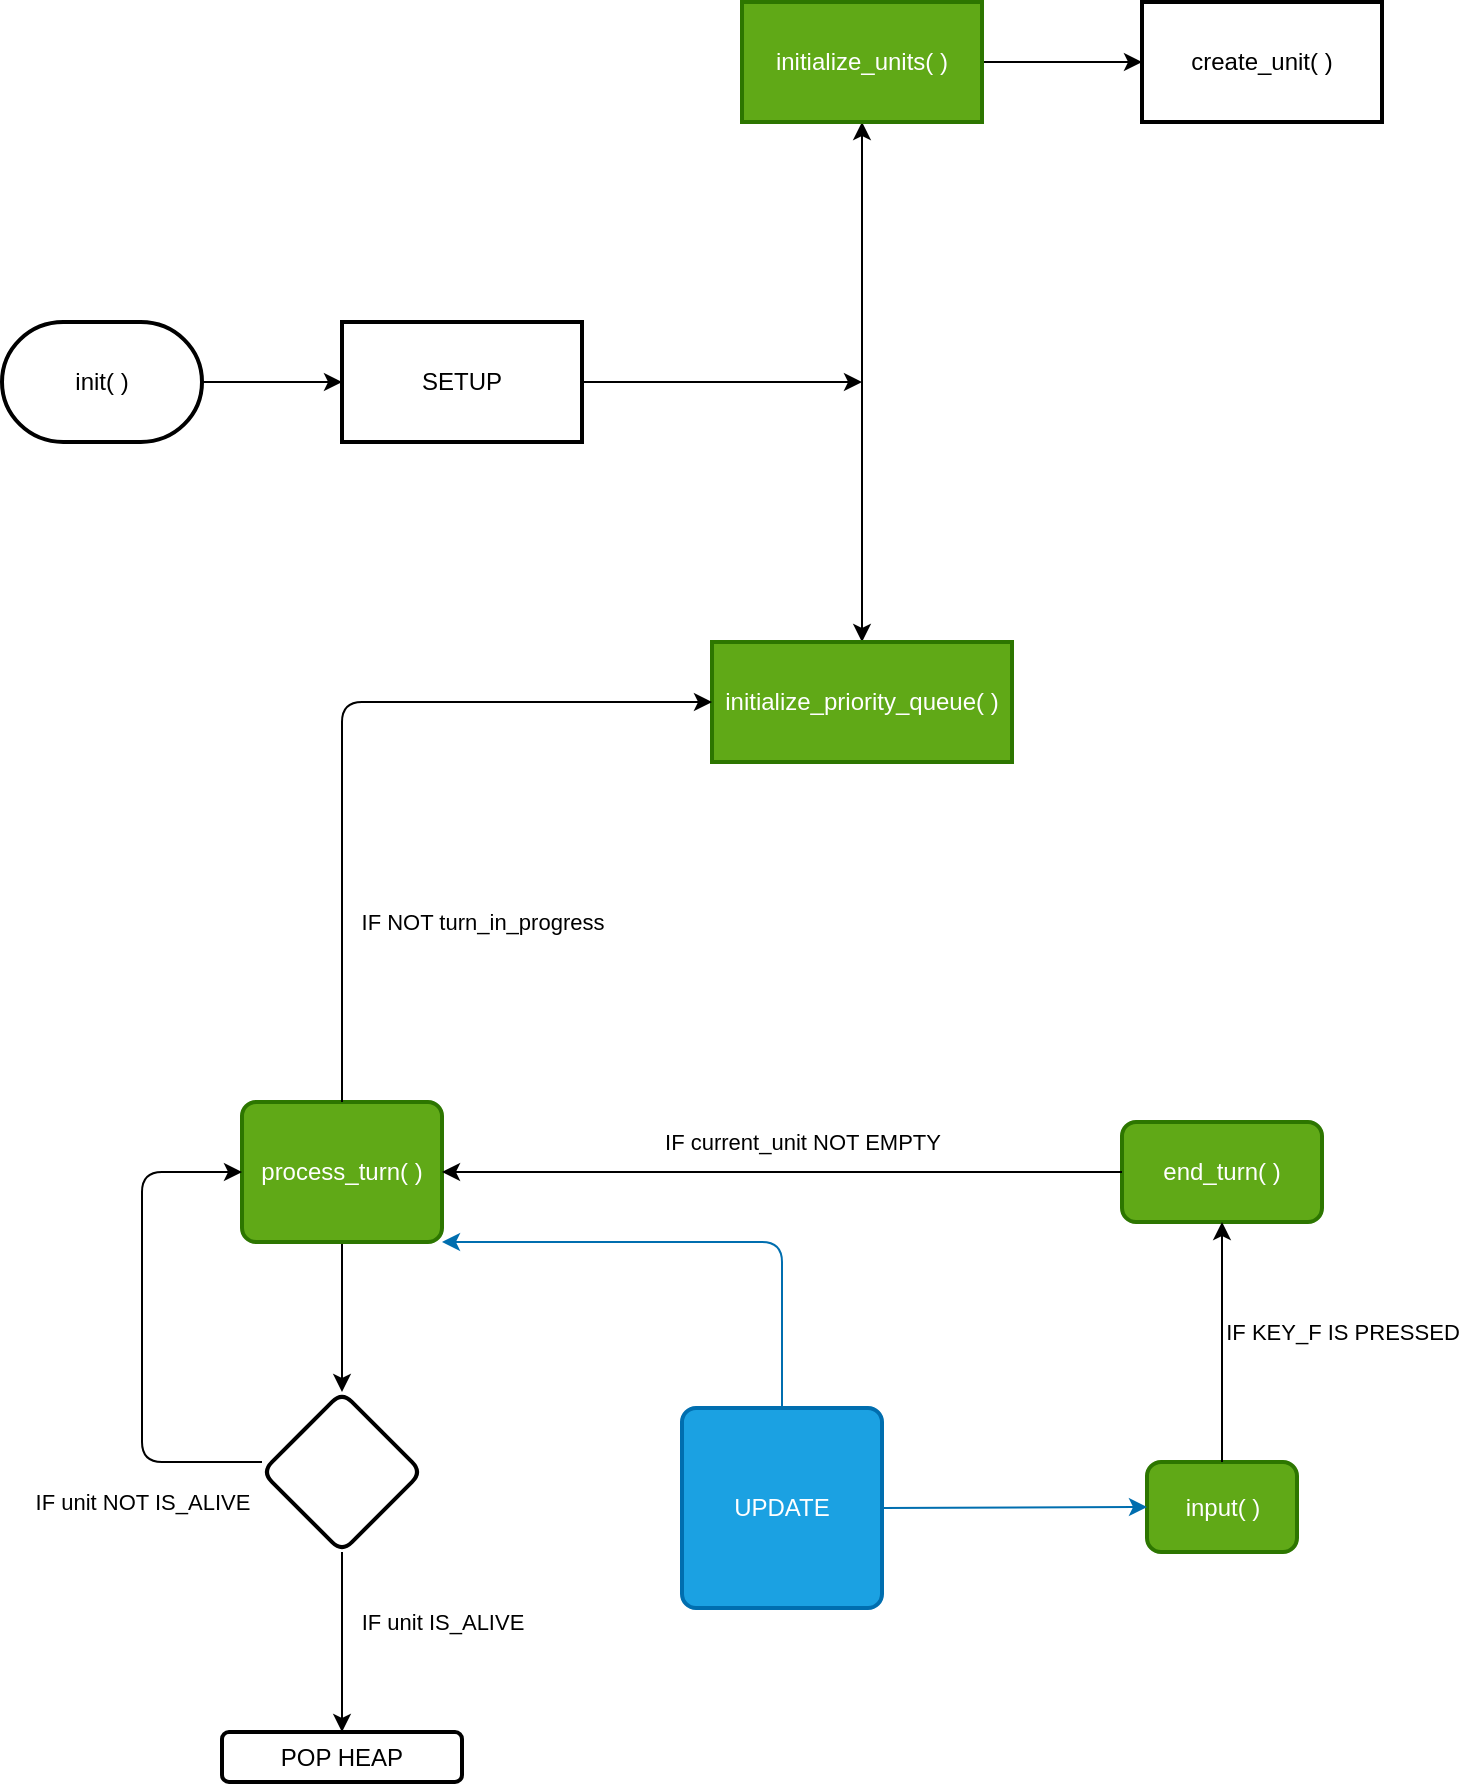 <mxfile>
    <diagram id="tS66b8rojR_kCUCgjMZW" name="Page-1">
        <mxGraphModel dx="455" dy="445" grid="1" gridSize="10" guides="1" tooltips="1" connect="1" arrows="1" fold="1" page="1" pageScale="1" pageWidth="850" pageHeight="1100" math="0" shadow="0">
            <root>
                <mxCell id="0"/>
                <mxCell id="1" parent="0"/>
                <mxCell id="23" value="" style="edgeStyle=none;html=1;" edge="1" parent="1" source="6" target="22">
                    <mxGeometry relative="1" as="geometry"/>
                </mxCell>
                <mxCell id="6" value="init( )" style="strokeWidth=2;html=1;shape=mxgraph.flowchart.terminator;whiteSpace=wrap;" parent="1" vertex="1">
                    <mxGeometry x="10" y="320" width="100" height="60" as="geometry"/>
                </mxCell>
                <mxCell id="25" value="" style="edgeStyle=none;html=1;" edge="1" parent="1" source="22">
                    <mxGeometry relative="1" as="geometry">
                        <mxPoint x="440" y="350" as="targetPoint"/>
                    </mxGeometry>
                </mxCell>
                <mxCell id="22" value="SETUP" style="whiteSpace=wrap;html=1;strokeWidth=2;" vertex="1" parent="1">
                    <mxGeometry x="180" y="320" width="120" height="60" as="geometry"/>
                </mxCell>
                <mxCell id="27" value="" style="edgeStyle=none;html=1;" edge="1" parent="1" target="26">
                    <mxGeometry relative="1" as="geometry">
                        <mxPoint x="440" y="350" as="sourcePoint"/>
                    </mxGeometry>
                </mxCell>
                <mxCell id="29" value="" style="edgeStyle=none;html=1;" edge="1" parent="1" target="28">
                    <mxGeometry relative="1" as="geometry">
                        <mxPoint x="440" y="350" as="sourcePoint"/>
                    </mxGeometry>
                </mxCell>
                <mxCell id="31" value="" style="edgeStyle=none;html=1;" edge="1" parent="1" source="26" target="30">
                    <mxGeometry relative="1" as="geometry"/>
                </mxCell>
                <mxCell id="26" value="initialize_units( )" style="whiteSpace=wrap;html=1;strokeWidth=2;fillColor=#60a917;fontColor=#ffffff;strokeColor=#2D7600;" vertex="1" parent="1">
                    <mxGeometry x="380" y="160" width="120" height="60" as="geometry"/>
                </mxCell>
                <mxCell id="28" value="initialize_priority_queue( )" style="whiteSpace=wrap;html=1;strokeWidth=2;fillColor=#60a917;fontColor=#ffffff;strokeColor=#2D7600;" vertex="1" parent="1">
                    <mxGeometry x="365" y="480" width="150" height="60" as="geometry"/>
                </mxCell>
                <mxCell id="30" value="create_unit( )" style="whiteSpace=wrap;html=1;strokeWidth=2;" vertex="1" parent="1">
                    <mxGeometry x="580" y="160" width="120" height="60" as="geometry"/>
                </mxCell>
                <mxCell id="42" value="" style="edgeStyle=none;html=1;" edge="1" parent="1" source="35" target="41">
                    <mxGeometry relative="1" as="geometry"/>
                </mxCell>
                <mxCell id="35" value="process_turn( )" style="rounded=1;whiteSpace=wrap;html=1;absoluteArcSize=1;arcSize=14;strokeWidth=2;fillColor=#60a917;fontColor=#ffffff;strokeColor=#2D7600;" vertex="1" parent="1">
                    <mxGeometry x="130" y="710" width="100" height="70" as="geometry"/>
                </mxCell>
                <mxCell id="39" style="edgeStyle=none;html=1;entryX=0;entryY=0.5;entryDx=0;entryDy=0;exitX=0.5;exitY=0;exitDx=0;exitDy=0;" edge="1" parent="1" source="35" target="28">
                    <mxGeometry relative="1" as="geometry">
                        <mxPoint x="220" y="620" as="sourcePoint"/>
                        <Array as="points">
                            <mxPoint x="180" y="510"/>
                        </Array>
                    </mxGeometry>
                </mxCell>
                <mxCell id="40" value="IF NOT turn_in_progress" style="edgeLabel;html=1;align=center;verticalAlign=middle;resizable=0;points=[];" vertex="1" connectable="0" parent="39">
                    <mxGeometry x="-0.518" y="-1" relative="1" as="geometry">
                        <mxPoint x="69" y="3" as="offset"/>
                    </mxGeometry>
                </mxCell>
                <mxCell id="44" value="" style="edgeStyle=none;html=1;" edge="1" parent="1" source="41" target="43">
                    <mxGeometry relative="1" as="geometry"/>
                </mxCell>
                <mxCell id="45" value="IF unit IS_ALIVE" style="edgeLabel;html=1;align=center;verticalAlign=middle;resizable=0;points=[];" vertex="1" connectable="0" parent="44">
                    <mxGeometry x="-0.4" y="1" relative="1" as="geometry">
                        <mxPoint x="49" y="8" as="offset"/>
                    </mxGeometry>
                </mxCell>
                <mxCell id="46" style="edgeStyle=none;html=1;exitX=0;exitY=0.438;exitDx=0;exitDy=0;exitPerimeter=0;entryX=0;entryY=0.5;entryDx=0;entryDy=0;" edge="1" parent="1" source="41" target="35">
                    <mxGeometry relative="1" as="geometry">
                        <mxPoint x="80" y="760" as="targetPoint"/>
                        <Array as="points">
                            <mxPoint x="80" y="890"/>
                            <mxPoint x="80" y="745"/>
                        </Array>
                    </mxGeometry>
                </mxCell>
                <mxCell id="47" value="IF unit NOT IS_ALIVE" style="edgeLabel;html=1;align=center;verticalAlign=middle;resizable=0;points=[];" vertex="1" connectable="0" parent="46">
                    <mxGeometry x="0.169" y="-4" relative="1" as="geometry">
                        <mxPoint x="-4" y="109" as="offset"/>
                    </mxGeometry>
                </mxCell>
                <mxCell id="41" value="" style="rhombus;whiteSpace=wrap;html=1;rounded=1;arcSize=14;strokeWidth=2;" vertex="1" parent="1">
                    <mxGeometry x="140" y="855" width="80" height="80" as="geometry"/>
                </mxCell>
                <mxCell id="43" value="POP HEAP" style="whiteSpace=wrap;html=1;rounded=1;arcSize=14;strokeWidth=2;" vertex="1" parent="1">
                    <mxGeometry x="120" y="1025" width="120" height="25" as="geometry"/>
                </mxCell>
                <mxCell id="48" value="end_turn( )" style="rounded=1;whiteSpace=wrap;html=1;absoluteArcSize=1;arcSize=14;strokeWidth=2;fillColor=#60a917;fontColor=#ffffff;strokeColor=#2D7600;" vertex="1" parent="1">
                    <mxGeometry x="570" y="720" width="100" height="50" as="geometry"/>
                </mxCell>
                <mxCell id="51" style="edgeStyle=none;html=1;entryX=1;entryY=0.5;entryDx=0;entryDy=0;exitX=0;exitY=0.5;exitDx=0;exitDy=0;" edge="1" parent="1" source="48" target="35">
                    <mxGeometry relative="1" as="geometry">
                        <mxPoint x="400" y="745" as="sourcePoint"/>
                    </mxGeometry>
                </mxCell>
                <mxCell id="52" value="IF current_unit NOT EMPTY" style="edgeLabel;html=1;align=center;verticalAlign=middle;resizable=0;points=[];" vertex="1" connectable="0" parent="51">
                    <mxGeometry x="-0.112" relative="1" as="geometry">
                        <mxPoint x="-9" y="-15" as="offset"/>
                    </mxGeometry>
                </mxCell>
                <mxCell id="53" value="input( )" style="rounded=1;whiteSpace=wrap;html=1;absoluteArcSize=1;arcSize=14;strokeWidth=2;fillColor=#60a917;fontColor=#ffffff;strokeColor=#2D7600;" vertex="1" parent="1">
                    <mxGeometry x="582.5" y="890" width="75" height="45" as="geometry"/>
                </mxCell>
                <mxCell id="56" style="edgeStyle=none;html=1;entryX=0.5;entryY=1;entryDx=0;entryDy=0;exitX=0.5;exitY=0;exitDx=0;exitDy=0;" edge="1" parent="1" source="53" target="48">
                    <mxGeometry relative="1" as="geometry">
                        <mxPoint x="620" y="940" as="sourcePoint"/>
                        <Array as="points"/>
                    </mxGeometry>
                </mxCell>
                <mxCell id="57" value="IF KEY_F IS PRESSED" style="edgeLabel;html=1;align=center;verticalAlign=middle;resizable=0;points=[];" vertex="1" connectable="0" parent="56">
                    <mxGeometry x="-0.115" relative="1" as="geometry">
                        <mxPoint x="60" y="-12" as="offset"/>
                    </mxGeometry>
                </mxCell>
                <mxCell id="59" style="edgeStyle=none;html=1;entryX=1;entryY=1;entryDx=0;entryDy=0;fillColor=#1ba1e2;strokeColor=#006EAF;exitX=0.5;exitY=0;exitDx=0;exitDy=0;" edge="1" parent="1" source="58" target="35">
                    <mxGeometry relative="1" as="geometry">
                        <Array as="points">
                            <mxPoint x="400" y="780"/>
                        </Array>
                    </mxGeometry>
                </mxCell>
                <mxCell id="60" style="edgeStyle=none;html=1;exitX=1;exitY=0.5;exitDx=0;exitDy=0;entryX=0;entryY=0.5;entryDx=0;entryDy=0;fillColor=#1ba1e2;strokeColor=#006EAF;" edge="1" parent="1" source="58" target="53">
                    <mxGeometry relative="1" as="geometry">
                        <Array as="points"/>
                    </mxGeometry>
                </mxCell>
                <mxCell id="58" value="UPDATE" style="rounded=1;whiteSpace=wrap;html=1;absoluteArcSize=1;arcSize=14;strokeWidth=2;fillColor=#1ba1e2;fontColor=#ffffff;strokeColor=#006EAF;" vertex="1" parent="1">
                    <mxGeometry x="350" y="863" width="100" height="100" as="geometry"/>
                </mxCell>
            </root>
        </mxGraphModel>
    </diagram>
</mxfile>